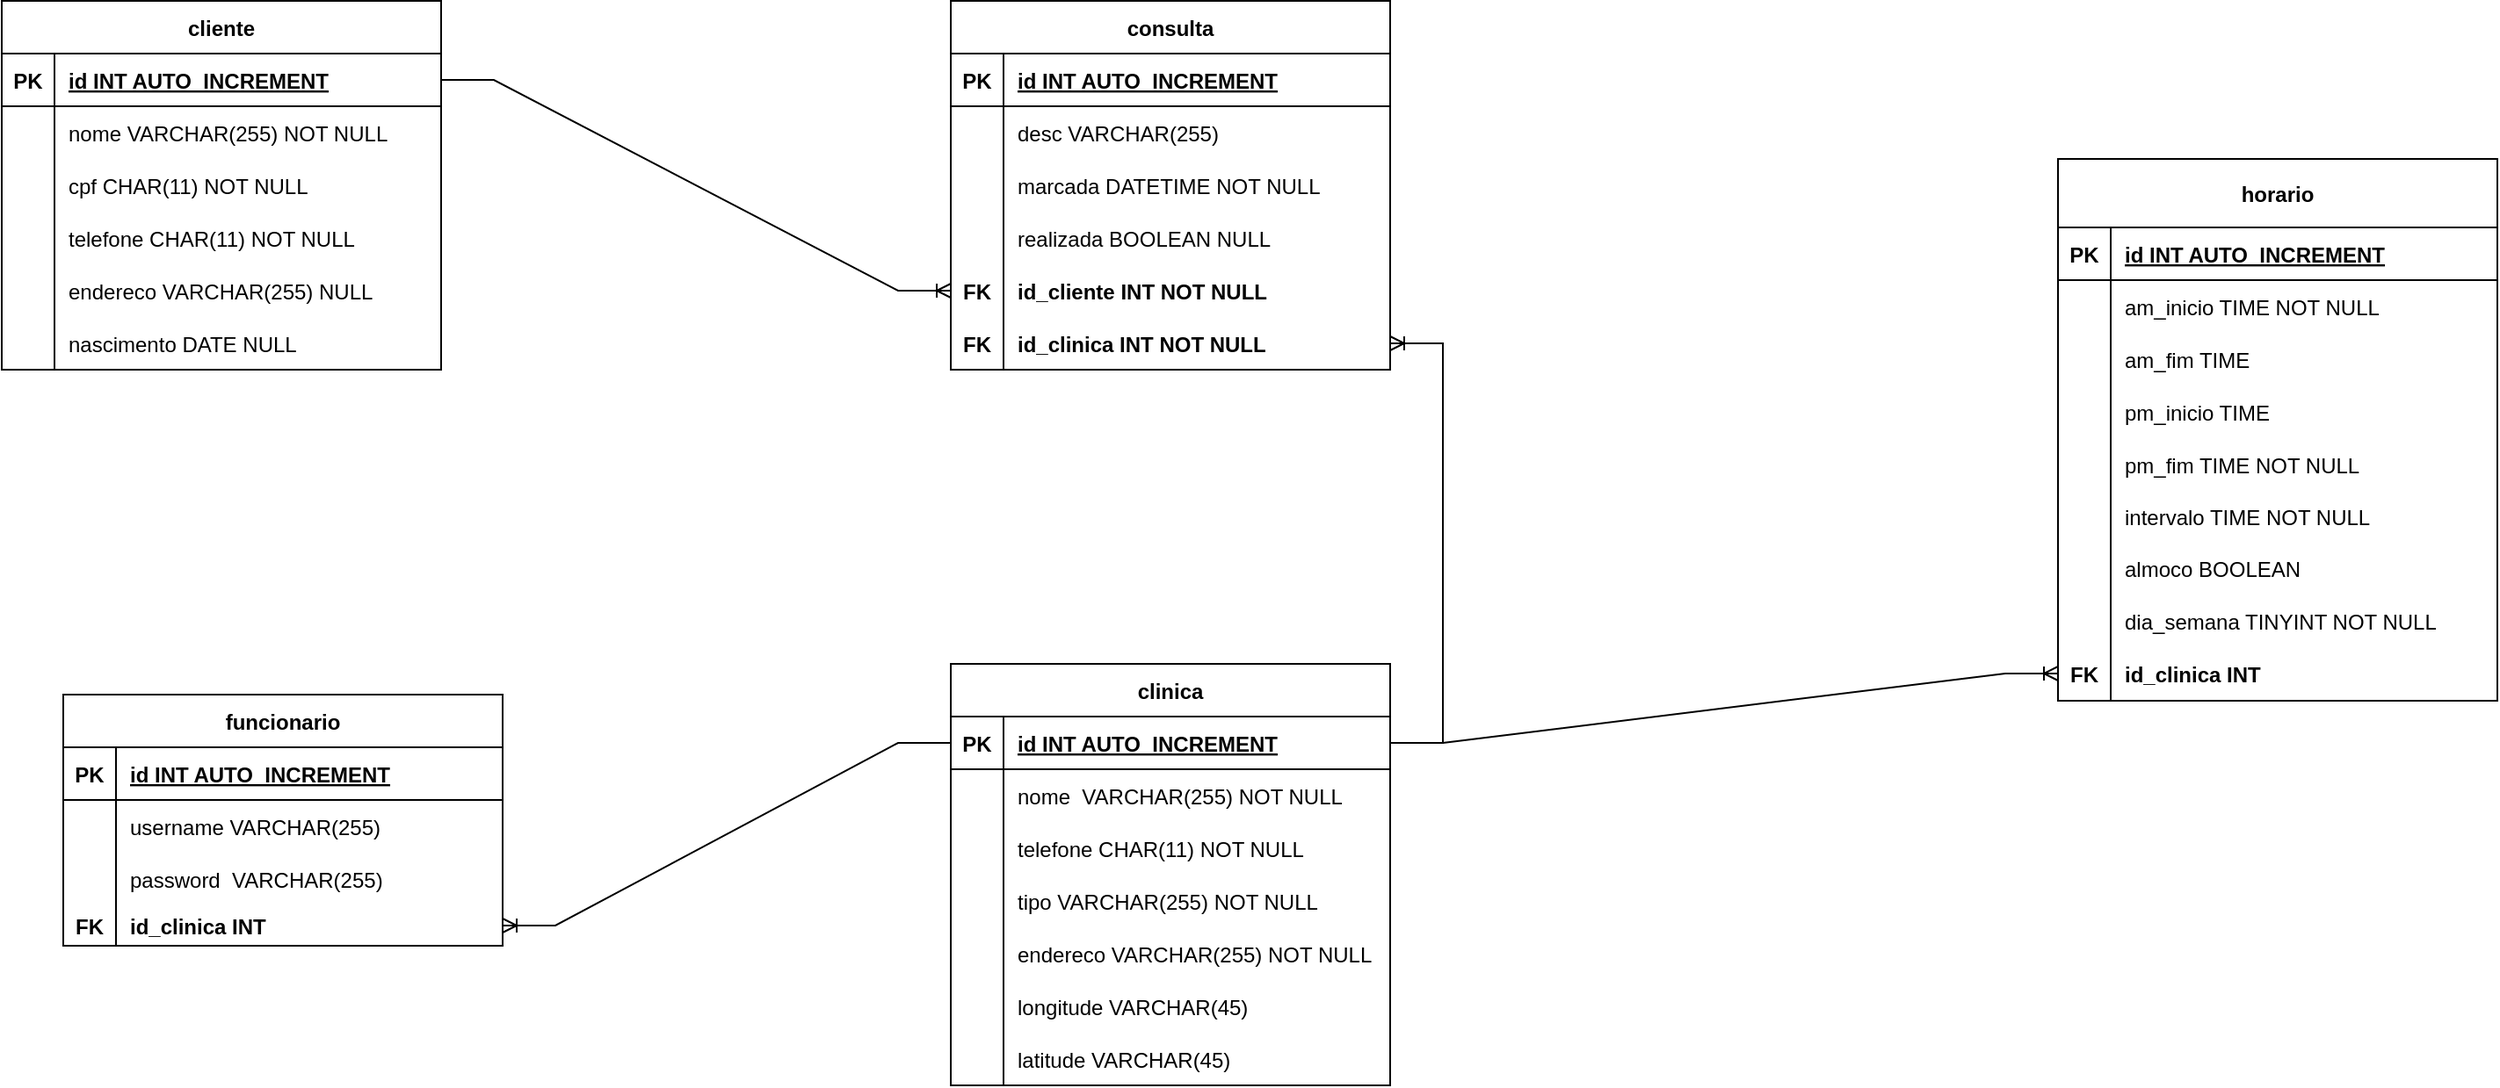 <mxfile version="15.7.0" type="google"><diagram id="R2lEEEUBdFMjLlhIrx00" name="MER"><mxGraphModel dx="868" dy="455" grid="1" gridSize="10" guides="1" tooltips="1" connect="1" arrows="1" fold="1" page="1" pageScale="1" pageWidth="850" pageHeight="1100" math="0" shadow="0" extFonts="Permanent Marker^https://fonts.googleapis.com/css?family=Permanent+Marker"><root><mxCell id="0"/><mxCell id="1" parent="0"/><mxCell id="C-vyLk0tnHw3VtMMgP7b-2" value="consulta" style="shape=table;startSize=30;container=1;collapsible=1;childLayout=tableLayout;fixedRows=1;rowLines=0;fontStyle=1;align=center;resizeLast=1;" parent="1" vertex="1"><mxGeometry x="1270" y="472.5" width="250" height="210" as="geometry"/></mxCell><mxCell id="C-vyLk0tnHw3VtMMgP7b-3" value="" style="shape=partialRectangle;collapsible=0;dropTarget=0;pointerEvents=0;fillColor=none;points=[[0,0.5],[1,0.5]];portConstraint=eastwest;top=0;left=0;right=0;bottom=1;" parent="C-vyLk0tnHw3VtMMgP7b-2" vertex="1"><mxGeometry y="30" width="250" height="30" as="geometry"/></mxCell><mxCell id="C-vyLk0tnHw3VtMMgP7b-4" value="PK" style="shape=partialRectangle;overflow=hidden;connectable=0;fillColor=none;top=0;left=0;bottom=0;right=0;fontStyle=1;" parent="C-vyLk0tnHw3VtMMgP7b-3" vertex="1"><mxGeometry width="30" height="30" as="geometry"><mxRectangle width="30" height="30" as="alternateBounds"/></mxGeometry></mxCell><mxCell id="C-vyLk0tnHw3VtMMgP7b-5" value="id INT AUTO_INCREMENT" style="shape=partialRectangle;overflow=hidden;connectable=0;fillColor=none;top=0;left=0;bottom=0;right=0;align=left;spacingLeft=6;fontStyle=5;" parent="C-vyLk0tnHw3VtMMgP7b-3" vertex="1"><mxGeometry x="30" width="220" height="30" as="geometry"><mxRectangle width="220" height="30" as="alternateBounds"/></mxGeometry></mxCell><mxCell id="Jrg6y_18fhUynGWBu3-9-132" value="" style="shape=partialRectangle;collapsible=0;dropTarget=0;pointerEvents=0;fillColor=none;points=[[0,0.5],[1,0.5]];portConstraint=eastwest;top=0;left=0;right=0;bottom=0;" parent="C-vyLk0tnHw3VtMMgP7b-2" vertex="1"><mxGeometry y="60" width="250" height="30" as="geometry"/></mxCell><mxCell id="Jrg6y_18fhUynGWBu3-9-133" value="" style="shape=partialRectangle;overflow=hidden;connectable=0;fillColor=none;top=0;left=0;bottom=0;right=0;" parent="Jrg6y_18fhUynGWBu3-9-132" vertex="1"><mxGeometry width="30" height="30" as="geometry"><mxRectangle width="30" height="30" as="alternateBounds"/></mxGeometry></mxCell><mxCell id="Jrg6y_18fhUynGWBu3-9-134" value="desc VARCHAR(255)" style="shape=partialRectangle;overflow=hidden;connectable=0;fillColor=none;top=0;left=0;bottom=0;right=0;align=left;spacingLeft=6;" parent="Jrg6y_18fhUynGWBu3-9-132" vertex="1"><mxGeometry x="30" width="220" height="30" as="geometry"><mxRectangle width="220" height="30" as="alternateBounds"/></mxGeometry></mxCell><mxCell id="mAYj806wNg848ZsObqu0-6" value="" style="shape=partialRectangle;collapsible=0;dropTarget=0;pointerEvents=0;fillColor=none;points=[[0,0.5],[1,0.5]];portConstraint=eastwest;top=0;left=0;right=0;bottom=0;" parent="C-vyLk0tnHw3VtMMgP7b-2" vertex="1"><mxGeometry y="90" width="250" height="30" as="geometry"/></mxCell><mxCell id="mAYj806wNg848ZsObqu0-7" value="" style="shape=partialRectangle;overflow=hidden;connectable=0;fillColor=none;top=0;left=0;bottom=0;right=0;" parent="mAYj806wNg848ZsObqu0-6" vertex="1"><mxGeometry width="30" height="30" as="geometry"><mxRectangle width="30" height="30" as="alternateBounds"/></mxGeometry></mxCell><mxCell id="mAYj806wNg848ZsObqu0-8" value="marcada DATETIME NOT NULL" style="shape=partialRectangle;overflow=hidden;connectable=0;fillColor=none;top=0;left=0;bottom=0;right=0;align=left;spacingLeft=6;" parent="mAYj806wNg848ZsObqu0-6" vertex="1"><mxGeometry x="30" width="220" height="30" as="geometry"><mxRectangle width="220" height="30" as="alternateBounds"/></mxGeometry></mxCell><mxCell id="Jrg6y_18fhUynGWBu3-9-147" value="" style="shape=partialRectangle;collapsible=0;dropTarget=0;pointerEvents=0;fillColor=none;points=[[0,0.5],[1,0.5]];portConstraint=eastwest;top=0;left=0;right=0;bottom=0;" parent="C-vyLk0tnHw3VtMMgP7b-2" vertex="1"><mxGeometry y="120" width="250" height="30" as="geometry"/></mxCell><mxCell id="Jrg6y_18fhUynGWBu3-9-148" value="" style="shape=partialRectangle;overflow=hidden;connectable=0;fillColor=none;top=0;left=0;bottom=0;right=0;" parent="Jrg6y_18fhUynGWBu3-9-147" vertex="1"><mxGeometry width="30" height="30" as="geometry"><mxRectangle width="30" height="30" as="alternateBounds"/></mxGeometry></mxCell><mxCell id="Jrg6y_18fhUynGWBu3-9-149" value="realizada BOOLEAN NULL" style="shape=partialRectangle;overflow=hidden;connectable=0;fillColor=none;top=0;left=0;bottom=0;right=0;align=left;spacingLeft=6;" parent="Jrg6y_18fhUynGWBu3-9-147" vertex="1"><mxGeometry x="30" width="220" height="30" as="geometry"><mxRectangle width="220" height="30" as="alternateBounds"/></mxGeometry></mxCell><mxCell id="C-vyLk0tnHw3VtMMgP7b-6" value="" style="shape=partialRectangle;collapsible=0;dropTarget=0;pointerEvents=0;fillColor=none;points=[[0,0.5],[1,0.5]];portConstraint=eastwest;top=0;left=0;right=0;bottom=0;" parent="C-vyLk0tnHw3VtMMgP7b-2" vertex="1"><mxGeometry y="150" width="250" height="30" as="geometry"/></mxCell><mxCell id="C-vyLk0tnHw3VtMMgP7b-7" value="FK" style="shape=partialRectangle;overflow=hidden;connectable=0;fillColor=none;top=0;left=0;bottom=0;right=0;fontStyle=1" parent="C-vyLk0tnHw3VtMMgP7b-6" vertex="1"><mxGeometry width="30" height="30" as="geometry"><mxRectangle width="30" height="30" as="alternateBounds"/></mxGeometry></mxCell><mxCell id="C-vyLk0tnHw3VtMMgP7b-8" value="id_cliente INT NOT NULL    " style="shape=partialRectangle;overflow=hidden;connectable=0;fillColor=none;top=0;left=0;bottom=0;right=0;align=left;spacingLeft=6;fontStyle=1" parent="C-vyLk0tnHw3VtMMgP7b-6" vertex="1"><mxGeometry x="30" width="220" height="30" as="geometry"><mxRectangle width="220" height="30" as="alternateBounds"/></mxGeometry></mxCell><mxCell id="C-vyLk0tnHw3VtMMgP7b-9" value="" style="shape=partialRectangle;collapsible=0;dropTarget=0;pointerEvents=0;fillColor=none;points=[[0,0.5],[1,0.5]];portConstraint=eastwest;top=0;left=0;right=0;bottom=0;" parent="C-vyLk0tnHw3VtMMgP7b-2" vertex="1"><mxGeometry y="180" width="250" height="30" as="geometry"/></mxCell><mxCell id="C-vyLk0tnHw3VtMMgP7b-10" value="FK" style="shape=partialRectangle;overflow=hidden;connectable=0;fillColor=none;top=0;left=0;bottom=0;right=0;fontStyle=1" parent="C-vyLk0tnHw3VtMMgP7b-9" vertex="1"><mxGeometry width="30" height="30" as="geometry"><mxRectangle width="30" height="30" as="alternateBounds"/></mxGeometry></mxCell><mxCell id="C-vyLk0tnHw3VtMMgP7b-11" value="id_clinica INT NOT NULL" style="shape=partialRectangle;overflow=hidden;connectable=0;fillColor=none;top=0;left=0;bottom=0;right=0;align=left;spacingLeft=6;fontStyle=1" parent="C-vyLk0tnHw3VtMMgP7b-9" vertex="1"><mxGeometry x="30" width="220" height="30" as="geometry"><mxRectangle width="220" height="30" as="alternateBounds"/></mxGeometry></mxCell><mxCell id="C-vyLk0tnHw3VtMMgP7b-23" value="cliente" style="shape=table;startSize=30;container=1;collapsible=1;childLayout=tableLayout;fixedRows=1;rowLines=0;fontStyle=1;align=center;resizeLast=1;" parent="1" vertex="1"><mxGeometry x="730" y="472.5" width="250" height="210" as="geometry"><mxRectangle x="750" y="467.5" width="70" height="30" as="alternateBounds"/></mxGeometry></mxCell><mxCell id="C-vyLk0tnHw3VtMMgP7b-24" value="" style="shape=partialRectangle;collapsible=0;dropTarget=0;pointerEvents=0;fillColor=none;points=[[0,0.5],[1,0.5]];portConstraint=eastwest;top=0;left=0;right=0;bottom=1;" parent="C-vyLk0tnHw3VtMMgP7b-23" vertex="1"><mxGeometry y="30" width="250" height="30" as="geometry"/></mxCell><mxCell id="C-vyLk0tnHw3VtMMgP7b-25" value="PK" style="shape=partialRectangle;overflow=hidden;connectable=0;fillColor=none;top=0;left=0;bottom=0;right=0;fontStyle=1;" parent="C-vyLk0tnHw3VtMMgP7b-24" vertex="1"><mxGeometry width="30" height="30" as="geometry"><mxRectangle width="30" height="30" as="alternateBounds"/></mxGeometry></mxCell><mxCell id="C-vyLk0tnHw3VtMMgP7b-26" value="id INT AUTO_INCREMENT" style="shape=partialRectangle;overflow=hidden;connectable=0;fillColor=none;top=0;left=0;bottom=0;right=0;align=left;spacingLeft=6;fontStyle=5;" parent="C-vyLk0tnHw3VtMMgP7b-24" vertex="1"><mxGeometry x="30" width="220" height="30" as="geometry"><mxRectangle width="220" height="30" as="alternateBounds"/></mxGeometry></mxCell><mxCell id="C-vyLk0tnHw3VtMMgP7b-27" value="" style="shape=partialRectangle;collapsible=0;dropTarget=0;pointerEvents=0;fillColor=none;points=[[0,0.5],[1,0.5]];portConstraint=eastwest;top=0;left=0;right=0;bottom=0;" parent="C-vyLk0tnHw3VtMMgP7b-23" vertex="1"><mxGeometry y="60" width="250" height="30" as="geometry"/></mxCell><mxCell id="C-vyLk0tnHw3VtMMgP7b-28" value="" style="shape=partialRectangle;overflow=hidden;connectable=0;fillColor=none;top=0;left=0;bottom=0;right=0;" parent="C-vyLk0tnHw3VtMMgP7b-27" vertex="1"><mxGeometry width="30" height="30" as="geometry"><mxRectangle width="30" height="30" as="alternateBounds"/></mxGeometry></mxCell><mxCell id="C-vyLk0tnHw3VtMMgP7b-29" value="nome VARCHAR(255) NOT NULL" style="shape=partialRectangle;overflow=hidden;connectable=0;fillColor=none;top=0;left=0;bottom=0;right=0;align=left;spacingLeft=6;" parent="C-vyLk0tnHw3VtMMgP7b-27" vertex="1"><mxGeometry x="30" width="220" height="30" as="geometry"><mxRectangle width="220" height="30" as="alternateBounds"/></mxGeometry></mxCell><mxCell id="Jrg6y_18fhUynGWBu3-9-112" value="" style="shape=partialRectangle;collapsible=0;dropTarget=0;pointerEvents=0;fillColor=none;points=[[0,0.5],[1,0.5]];portConstraint=eastwest;top=0;left=0;right=0;bottom=0;" parent="C-vyLk0tnHw3VtMMgP7b-23" vertex="1"><mxGeometry y="90" width="250" height="30" as="geometry"/></mxCell><mxCell id="Jrg6y_18fhUynGWBu3-9-113" value="" style="shape=partialRectangle;overflow=hidden;connectable=0;fillColor=none;top=0;left=0;bottom=0;right=0;" parent="Jrg6y_18fhUynGWBu3-9-112" vertex="1"><mxGeometry width="30" height="30" as="geometry"><mxRectangle width="30" height="30" as="alternateBounds"/></mxGeometry></mxCell><mxCell id="Jrg6y_18fhUynGWBu3-9-114" value="cpf CHAR(11) NOT NULL" style="shape=partialRectangle;overflow=hidden;connectable=0;fillColor=none;top=0;left=0;bottom=0;right=0;align=left;spacingLeft=6;" parent="Jrg6y_18fhUynGWBu3-9-112" vertex="1"><mxGeometry x="30" width="220" height="30" as="geometry"><mxRectangle width="220" height="30" as="alternateBounds"/></mxGeometry></mxCell><mxCell id="Jrg6y_18fhUynGWBu3-9-115" value="" style="shape=partialRectangle;collapsible=0;dropTarget=0;pointerEvents=0;fillColor=none;points=[[0,0.5],[1,0.5]];portConstraint=eastwest;top=0;left=0;right=0;bottom=0;" parent="C-vyLk0tnHw3VtMMgP7b-23" vertex="1"><mxGeometry y="120" width="250" height="30" as="geometry"/></mxCell><mxCell id="Jrg6y_18fhUynGWBu3-9-116" value="" style="shape=partialRectangle;overflow=hidden;connectable=0;fillColor=none;top=0;left=0;bottom=0;right=0;" parent="Jrg6y_18fhUynGWBu3-9-115" vertex="1"><mxGeometry width="30" height="30" as="geometry"><mxRectangle width="30" height="30" as="alternateBounds"/></mxGeometry></mxCell><mxCell id="Jrg6y_18fhUynGWBu3-9-117" value="telefone CHAR(11) NOT NULL" style="shape=partialRectangle;overflow=hidden;connectable=0;fillColor=none;top=0;left=0;bottom=0;right=0;align=left;spacingLeft=6;" parent="Jrg6y_18fhUynGWBu3-9-115" vertex="1"><mxGeometry x="30" width="220" height="30" as="geometry"><mxRectangle width="220" height="30" as="alternateBounds"/></mxGeometry></mxCell><mxCell id="Jrg6y_18fhUynGWBu3-9-141" value="" style="shape=partialRectangle;collapsible=0;dropTarget=0;pointerEvents=0;fillColor=none;points=[[0,0.5],[1,0.5]];portConstraint=eastwest;top=0;left=0;right=0;bottom=0;" parent="C-vyLk0tnHw3VtMMgP7b-23" vertex="1"><mxGeometry y="150" width="250" height="30" as="geometry"/></mxCell><mxCell id="Jrg6y_18fhUynGWBu3-9-142" value="" style="shape=partialRectangle;overflow=hidden;connectable=0;fillColor=none;top=0;left=0;bottom=0;right=0;" parent="Jrg6y_18fhUynGWBu3-9-141" vertex="1"><mxGeometry width="30" height="30" as="geometry"><mxRectangle width="30" height="30" as="alternateBounds"/></mxGeometry></mxCell><mxCell id="Jrg6y_18fhUynGWBu3-9-143" value="endereco VARCHAR(255) NULL" style="shape=partialRectangle;overflow=hidden;connectable=0;fillColor=none;top=0;left=0;bottom=0;right=0;align=left;spacingLeft=6;" parent="Jrg6y_18fhUynGWBu3-9-141" vertex="1"><mxGeometry x="30" width="220" height="30" as="geometry"><mxRectangle width="220" height="30" as="alternateBounds"/></mxGeometry></mxCell><mxCell id="Jrg6y_18fhUynGWBu3-9-172" value="" style="shape=partialRectangle;collapsible=0;dropTarget=0;pointerEvents=0;fillColor=none;points=[[0,0.5],[1,0.5]];portConstraint=eastwest;top=0;left=0;right=0;bottom=0;" parent="C-vyLk0tnHw3VtMMgP7b-23" vertex="1"><mxGeometry y="180" width="250" height="30" as="geometry"/></mxCell><mxCell id="Jrg6y_18fhUynGWBu3-9-173" value="" style="shape=partialRectangle;overflow=hidden;connectable=0;fillColor=none;top=0;left=0;bottom=0;right=0;" parent="Jrg6y_18fhUynGWBu3-9-172" vertex="1"><mxGeometry width="30" height="30" as="geometry"><mxRectangle width="30" height="30" as="alternateBounds"/></mxGeometry></mxCell><mxCell id="Jrg6y_18fhUynGWBu3-9-174" value="nascimento DATE NULL" style="shape=partialRectangle;overflow=hidden;connectable=0;fillColor=none;top=0;left=0;bottom=0;right=0;align=left;spacingLeft=6;" parent="Jrg6y_18fhUynGWBu3-9-172" vertex="1"><mxGeometry x="30" width="220" height="30" as="geometry"><mxRectangle width="220" height="30" as="alternateBounds"/></mxGeometry></mxCell><mxCell id="VEkFqtsYX1iRL0LM-_uy-5" value="clinica" style="shape=table;startSize=30;container=1;collapsible=1;childLayout=tableLayout;fixedRows=1;rowLines=0;fontStyle=1;align=center;resizeLast=1;" parent="1" vertex="1"><mxGeometry x="1270" y="850" width="250" height="240" as="geometry"/></mxCell><mxCell id="VEkFqtsYX1iRL0LM-_uy-6" value="" style="shape=partialRectangle;collapsible=0;dropTarget=0;pointerEvents=0;fillColor=none;points=[[0,0.5],[1,0.5]];portConstraint=eastwest;top=0;left=0;right=0;bottom=1;" parent="VEkFqtsYX1iRL0LM-_uy-5" vertex="1"><mxGeometry y="30" width="250" height="30" as="geometry"/></mxCell><mxCell id="VEkFqtsYX1iRL0LM-_uy-7" value="PK" style="shape=partialRectangle;overflow=hidden;connectable=0;fillColor=none;top=0;left=0;bottom=0;right=0;fontStyle=1;" parent="VEkFqtsYX1iRL0LM-_uy-6" vertex="1"><mxGeometry width="30" height="30" as="geometry"><mxRectangle width="30" height="30" as="alternateBounds"/></mxGeometry></mxCell><mxCell id="VEkFqtsYX1iRL0LM-_uy-8" value="id INT AUTO_INCREMENT" style="shape=partialRectangle;overflow=hidden;connectable=0;fillColor=none;top=0;left=0;bottom=0;right=0;align=left;spacingLeft=6;fontStyle=5;" parent="VEkFqtsYX1iRL0LM-_uy-6" vertex="1"><mxGeometry x="30" width="220" height="30" as="geometry"><mxRectangle width="220" height="30" as="alternateBounds"/></mxGeometry></mxCell><mxCell id="VEkFqtsYX1iRL0LM-_uy-9" value="" style="shape=partialRectangle;collapsible=0;dropTarget=0;pointerEvents=0;fillColor=none;points=[[0,0.5],[1,0.5]];portConstraint=eastwest;top=0;left=0;right=0;bottom=0;" parent="VEkFqtsYX1iRL0LM-_uy-5" vertex="1"><mxGeometry y="60" width="250" height="30" as="geometry"/></mxCell><mxCell id="VEkFqtsYX1iRL0LM-_uy-10" value="" style="shape=partialRectangle;overflow=hidden;connectable=0;fillColor=none;top=0;left=0;bottom=0;right=0;" parent="VEkFqtsYX1iRL0LM-_uy-9" vertex="1"><mxGeometry width="30" height="30" as="geometry"><mxRectangle width="30" height="30" as="alternateBounds"/></mxGeometry></mxCell><mxCell id="VEkFqtsYX1iRL0LM-_uy-11" value="nome  VARCHAR(255) NOT NULL" style="shape=partialRectangle;overflow=hidden;connectable=0;fillColor=none;top=0;left=0;bottom=0;right=0;align=left;spacingLeft=6;" parent="VEkFqtsYX1iRL0LM-_uy-9" vertex="1"><mxGeometry x="30" width="220" height="30" as="geometry"><mxRectangle width="220" height="30" as="alternateBounds"/></mxGeometry></mxCell><mxCell id="VEkFqtsYX1iRL0LM-_uy-12" value="" style="shape=partialRectangle;collapsible=0;dropTarget=0;pointerEvents=0;fillColor=none;points=[[0,0.5],[1,0.5]];portConstraint=eastwest;top=0;left=0;right=0;bottom=0;" parent="VEkFqtsYX1iRL0LM-_uy-5" vertex="1"><mxGeometry y="90" width="250" height="30" as="geometry"/></mxCell><mxCell id="VEkFqtsYX1iRL0LM-_uy-13" value="" style="shape=partialRectangle;overflow=hidden;connectable=0;fillColor=none;top=0;left=0;bottom=0;right=0;" parent="VEkFqtsYX1iRL0LM-_uy-12" vertex="1"><mxGeometry width="30" height="30" as="geometry"><mxRectangle width="30" height="30" as="alternateBounds"/></mxGeometry></mxCell><mxCell id="VEkFqtsYX1iRL0LM-_uy-14" value="telefone CHAR(11) NOT NULL" style="shape=partialRectangle;overflow=hidden;connectable=0;fillColor=none;top=0;left=0;bottom=0;right=0;align=left;spacingLeft=6;" parent="VEkFqtsYX1iRL0LM-_uy-12" vertex="1"><mxGeometry x="30" width="220" height="30" as="geometry"><mxRectangle width="220" height="30" as="alternateBounds"/></mxGeometry></mxCell><mxCell id="Jrg6y_18fhUynGWBu3-9-175" value="" style="shape=partialRectangle;collapsible=0;dropTarget=0;pointerEvents=0;fillColor=none;points=[[0,0.5],[1,0.5]];portConstraint=eastwest;top=0;left=0;right=0;bottom=0;" parent="VEkFqtsYX1iRL0LM-_uy-5" vertex="1"><mxGeometry y="120" width="250" height="30" as="geometry"/></mxCell><mxCell id="Jrg6y_18fhUynGWBu3-9-176" value="" style="shape=partialRectangle;overflow=hidden;connectable=0;fillColor=none;top=0;left=0;bottom=0;right=0;" parent="Jrg6y_18fhUynGWBu3-9-175" vertex="1"><mxGeometry width="30" height="30" as="geometry"><mxRectangle width="30" height="30" as="alternateBounds"/></mxGeometry></mxCell><mxCell id="Jrg6y_18fhUynGWBu3-9-177" value="tipo VARCHAR(255) NOT NULL" style="shape=partialRectangle;overflow=hidden;connectable=0;fillColor=none;top=0;left=0;bottom=0;right=0;align=left;spacingLeft=6;" parent="Jrg6y_18fhUynGWBu3-9-175" vertex="1"><mxGeometry x="30" width="220" height="30" as="geometry"><mxRectangle width="220" height="30" as="alternateBounds"/></mxGeometry></mxCell><mxCell id="Jrg6y_18fhUynGWBu3-9-178" value="" style="shape=partialRectangle;collapsible=0;dropTarget=0;pointerEvents=0;fillColor=none;points=[[0,0.5],[1,0.5]];portConstraint=eastwest;top=0;left=0;right=0;bottom=0;" parent="VEkFqtsYX1iRL0LM-_uy-5" vertex="1"><mxGeometry y="150" width="250" height="30" as="geometry"/></mxCell><mxCell id="Jrg6y_18fhUynGWBu3-9-179" value="" style="shape=partialRectangle;overflow=hidden;connectable=0;fillColor=none;top=0;left=0;bottom=0;right=0;" parent="Jrg6y_18fhUynGWBu3-9-178" vertex="1"><mxGeometry width="30" height="30" as="geometry"><mxRectangle width="30" height="30" as="alternateBounds"/></mxGeometry></mxCell><mxCell id="Jrg6y_18fhUynGWBu3-9-180" value="endereco VARCHAR(255) NOT NULL" style="shape=partialRectangle;overflow=hidden;connectable=0;fillColor=none;top=0;left=0;bottom=0;right=0;align=left;spacingLeft=6;" parent="Jrg6y_18fhUynGWBu3-9-178" vertex="1"><mxGeometry x="30" width="220" height="30" as="geometry"><mxRectangle width="220" height="30" as="alternateBounds"/></mxGeometry></mxCell><mxCell id="Jrg6y_18fhUynGWBu3-9-181" value="" style="shape=partialRectangle;collapsible=0;dropTarget=0;pointerEvents=0;fillColor=none;points=[[0,0.5],[1,0.5]];portConstraint=eastwest;top=0;left=0;right=0;bottom=0;" parent="VEkFqtsYX1iRL0LM-_uy-5" vertex="1"><mxGeometry y="180" width="250" height="30" as="geometry"/></mxCell><mxCell id="Jrg6y_18fhUynGWBu3-9-182" value="" style="shape=partialRectangle;overflow=hidden;connectable=0;fillColor=none;top=0;left=0;bottom=0;right=0;" parent="Jrg6y_18fhUynGWBu3-9-181" vertex="1"><mxGeometry width="30" height="30" as="geometry"><mxRectangle width="30" height="30" as="alternateBounds"/></mxGeometry></mxCell><mxCell id="Jrg6y_18fhUynGWBu3-9-183" value="longitude VARCHAR(45)" style="shape=partialRectangle;overflow=hidden;connectable=0;fillColor=none;top=0;left=0;bottom=0;right=0;align=left;spacingLeft=6;" parent="Jrg6y_18fhUynGWBu3-9-181" vertex="1"><mxGeometry x="30" width="220" height="30" as="geometry"><mxRectangle width="220" height="30" as="alternateBounds"/></mxGeometry></mxCell><mxCell id="Jrg6y_18fhUynGWBu3-9-184" value="" style="shape=partialRectangle;collapsible=0;dropTarget=0;pointerEvents=0;fillColor=none;points=[[0,0.5],[1,0.5]];portConstraint=eastwest;top=0;left=0;right=0;bottom=0;" parent="VEkFqtsYX1iRL0LM-_uy-5" vertex="1"><mxGeometry y="210" width="250" height="30" as="geometry"/></mxCell><mxCell id="Jrg6y_18fhUynGWBu3-9-185" value="" style="shape=partialRectangle;overflow=hidden;connectable=0;fillColor=none;top=0;left=0;bottom=0;right=0;" parent="Jrg6y_18fhUynGWBu3-9-184" vertex="1"><mxGeometry width="30" height="30" as="geometry"><mxRectangle width="30" height="30" as="alternateBounds"/></mxGeometry></mxCell><mxCell id="Jrg6y_18fhUynGWBu3-9-186" value="latitude VARCHAR(45)" style="shape=partialRectangle;overflow=hidden;connectable=0;fillColor=none;top=0;left=0;bottom=0;right=0;align=left;spacingLeft=6;" parent="Jrg6y_18fhUynGWBu3-9-184" vertex="1"><mxGeometry x="30" width="220" height="30" as="geometry"><mxRectangle width="220" height="30" as="alternateBounds"/></mxGeometry></mxCell><mxCell id="mAYj806wNg848ZsObqu0-2" value="horario" style="shape=table;startSize=39;container=1;collapsible=1;childLayout=tableLayout;fixedRows=1;rowLines=0;fontStyle=1;align=center;resizeLast=1;" parent="1" vertex="1"><mxGeometry x="1900" y="562.5" width="250" height="308.5" as="geometry"/></mxCell><mxCell id="mAYj806wNg848ZsObqu0-3" value="" style="shape=partialRectangle;collapsible=0;dropTarget=0;pointerEvents=0;fillColor=none;points=[[0,0.5],[1,0.5]];portConstraint=eastwest;top=0;left=0;right=0;bottom=1;" parent="mAYj806wNg848ZsObqu0-2" vertex="1"><mxGeometry y="39" width="250" height="30" as="geometry"/></mxCell><mxCell id="mAYj806wNg848ZsObqu0-4" value="PK" style="shape=partialRectangle;overflow=hidden;connectable=0;fillColor=none;top=0;left=0;bottom=0;right=0;fontStyle=1;" parent="mAYj806wNg848ZsObqu0-3" vertex="1"><mxGeometry width="30" height="30" as="geometry"><mxRectangle width="30" height="30" as="alternateBounds"/></mxGeometry></mxCell><mxCell id="mAYj806wNg848ZsObqu0-5" value="id INT AUTO_INCREMENT" style="shape=partialRectangle;overflow=hidden;connectable=0;fillColor=none;top=0;left=0;bottom=0;right=0;align=left;spacingLeft=6;fontStyle=5;" parent="mAYj806wNg848ZsObqu0-3" vertex="1"><mxGeometry x="30" width="220" height="30" as="geometry"><mxRectangle width="220" height="30" as="alternateBounds"/></mxGeometry></mxCell><mxCell id="mAYj806wNg848ZsObqu0-9" value="" style="shape=partialRectangle;collapsible=0;dropTarget=0;pointerEvents=0;fillColor=none;points=[[0,0.5],[1,0.5]];portConstraint=eastwest;top=0;left=0;right=0;bottom=0;" parent="mAYj806wNg848ZsObqu0-2" vertex="1"><mxGeometry y="69" width="250" height="30" as="geometry"/></mxCell><mxCell id="mAYj806wNg848ZsObqu0-10" value="" style="shape=partialRectangle;overflow=hidden;connectable=0;fillColor=none;top=0;left=0;bottom=0;right=0;" parent="mAYj806wNg848ZsObqu0-9" vertex="1"><mxGeometry width="30" height="30" as="geometry"><mxRectangle width="30" height="30" as="alternateBounds"/></mxGeometry></mxCell><mxCell id="mAYj806wNg848ZsObqu0-11" value="am_inicio TIME NOT NULL" style="shape=partialRectangle;overflow=hidden;connectable=0;fillColor=none;top=0;left=0;bottom=0;right=0;align=left;spacingLeft=6;" parent="mAYj806wNg848ZsObqu0-9" vertex="1"><mxGeometry x="30" width="220" height="30" as="geometry"><mxRectangle width="220" height="30" as="alternateBounds"/></mxGeometry></mxCell><mxCell id="Jrg6y_18fhUynGWBu3-9-150" value="" style="shape=partialRectangle;collapsible=0;dropTarget=0;pointerEvents=0;fillColor=none;points=[[0,0.5],[1,0.5]];portConstraint=eastwest;top=0;left=0;right=0;bottom=0;" parent="mAYj806wNg848ZsObqu0-2" vertex="1"><mxGeometry y="99" width="250" height="30" as="geometry"/></mxCell><mxCell id="Jrg6y_18fhUynGWBu3-9-151" value="" style="shape=partialRectangle;overflow=hidden;connectable=0;fillColor=none;top=0;left=0;bottom=0;right=0;" parent="Jrg6y_18fhUynGWBu3-9-150" vertex="1"><mxGeometry width="30" height="30" as="geometry"><mxRectangle width="30" height="30" as="alternateBounds"/></mxGeometry></mxCell><mxCell id="Jrg6y_18fhUynGWBu3-9-152" value="am_fim TIME" style="shape=partialRectangle;overflow=hidden;connectable=0;fillColor=none;top=0;left=0;bottom=0;right=0;align=left;spacingLeft=6;" parent="Jrg6y_18fhUynGWBu3-9-150" vertex="1"><mxGeometry x="30" width="220" height="30" as="geometry"><mxRectangle width="220" height="30" as="alternateBounds"/></mxGeometry></mxCell><mxCell id="Jrg6y_18fhUynGWBu3-9-153" value="" style="shape=partialRectangle;collapsible=0;dropTarget=0;pointerEvents=0;fillColor=none;points=[[0,0.5],[1,0.5]];portConstraint=eastwest;top=0;left=0;right=0;bottom=0;" parent="mAYj806wNg848ZsObqu0-2" vertex="1"><mxGeometry y="129" width="250" height="30" as="geometry"/></mxCell><mxCell id="Jrg6y_18fhUynGWBu3-9-154" value="" style="shape=partialRectangle;overflow=hidden;connectable=0;fillColor=none;top=0;left=0;bottom=0;right=0;" parent="Jrg6y_18fhUynGWBu3-9-153" vertex="1"><mxGeometry width="30" height="30" as="geometry"><mxRectangle width="30" height="30" as="alternateBounds"/></mxGeometry></mxCell><mxCell id="Jrg6y_18fhUynGWBu3-9-155" value="pm_inicio TIME" style="shape=partialRectangle;overflow=hidden;connectable=0;fillColor=none;top=0;left=0;bottom=0;right=0;align=left;spacingLeft=6;" parent="Jrg6y_18fhUynGWBu3-9-153" vertex="1"><mxGeometry x="30" width="220" height="30" as="geometry"><mxRectangle width="220" height="30" as="alternateBounds"/></mxGeometry></mxCell><mxCell id="Jrg6y_18fhUynGWBu3-9-156" value="" style="shape=partialRectangle;collapsible=0;dropTarget=0;pointerEvents=0;fillColor=none;points=[[0,0.5],[1,0.5]];portConstraint=eastwest;top=0;left=0;right=0;bottom=0;" parent="mAYj806wNg848ZsObqu0-2" vertex="1"><mxGeometry y="159" width="250" height="30" as="geometry"/></mxCell><mxCell id="Jrg6y_18fhUynGWBu3-9-157" value="" style="shape=partialRectangle;overflow=hidden;connectable=0;fillColor=none;top=0;left=0;bottom=0;right=0;" parent="Jrg6y_18fhUynGWBu3-9-156" vertex="1"><mxGeometry width="30" height="30" as="geometry"><mxRectangle width="30" height="30" as="alternateBounds"/></mxGeometry></mxCell><mxCell id="Jrg6y_18fhUynGWBu3-9-158" value="pm_fim TIME NOT NULL" style="shape=partialRectangle;overflow=hidden;connectable=0;fillColor=none;top=0;left=0;bottom=0;right=0;align=left;spacingLeft=6;" parent="Jrg6y_18fhUynGWBu3-9-156" vertex="1"><mxGeometry x="30" width="220" height="30" as="geometry"><mxRectangle width="220" height="30" as="alternateBounds"/></mxGeometry></mxCell><mxCell id="Jrg6y_18fhUynGWBu3-9-159" value="" style="shape=partialRectangle;collapsible=0;dropTarget=0;pointerEvents=0;fillColor=none;points=[[0,0.5],[1,0.5]];portConstraint=eastwest;top=0;left=0;right=0;bottom=0;" parent="mAYj806wNg848ZsObqu0-2" vertex="1"><mxGeometry y="189" width="250" height="29" as="geometry"/></mxCell><mxCell id="Jrg6y_18fhUynGWBu3-9-160" value="" style="shape=partialRectangle;overflow=hidden;connectable=0;fillColor=none;top=0;left=0;bottom=0;right=0;" parent="Jrg6y_18fhUynGWBu3-9-159" vertex="1"><mxGeometry width="30" height="29" as="geometry"><mxRectangle width="30" height="29" as="alternateBounds"/></mxGeometry></mxCell><mxCell id="Jrg6y_18fhUynGWBu3-9-161" value="intervalo TIME NOT NULL" style="shape=partialRectangle;overflow=hidden;connectable=0;fillColor=none;top=0;left=0;bottom=0;right=0;align=left;spacingLeft=6;" parent="Jrg6y_18fhUynGWBu3-9-159" vertex="1"><mxGeometry x="30" width="220" height="29" as="geometry"><mxRectangle width="220" height="29" as="alternateBounds"/></mxGeometry></mxCell><mxCell id="Jrg6y_18fhUynGWBu3-9-162" value="" style="shape=partialRectangle;collapsible=0;dropTarget=0;pointerEvents=0;fillColor=none;points=[[0,0.5],[1,0.5]];portConstraint=eastwest;top=0;left=0;right=0;bottom=0;" parent="mAYj806wNg848ZsObqu0-2" vertex="1"><mxGeometry y="218" width="250" height="30" as="geometry"/></mxCell><mxCell id="Jrg6y_18fhUynGWBu3-9-163" value="" style="shape=partialRectangle;overflow=hidden;connectable=0;fillColor=none;top=0;left=0;bottom=0;right=0;" parent="Jrg6y_18fhUynGWBu3-9-162" vertex="1"><mxGeometry width="30" height="30" as="geometry"><mxRectangle width="30" height="30" as="alternateBounds"/></mxGeometry></mxCell><mxCell id="Jrg6y_18fhUynGWBu3-9-164" value="almoco BOOLEAN " style="shape=partialRectangle;overflow=hidden;connectable=0;fillColor=none;top=0;left=0;bottom=0;right=0;align=left;spacingLeft=6;" parent="Jrg6y_18fhUynGWBu3-9-162" vertex="1"><mxGeometry x="30" width="220" height="30" as="geometry"><mxRectangle width="220" height="30" as="alternateBounds"/></mxGeometry></mxCell><mxCell id="Jrg6y_18fhUynGWBu3-9-168" value="" style="shape=partialRectangle;collapsible=0;dropTarget=0;pointerEvents=0;fillColor=none;points=[[0,0.5],[1,0.5]];portConstraint=eastwest;top=0;left=0;right=0;bottom=0;" parent="mAYj806wNg848ZsObqu0-2" vertex="1"><mxGeometry y="248" width="250" height="30" as="geometry"/></mxCell><mxCell id="Jrg6y_18fhUynGWBu3-9-169" value="" style="shape=partialRectangle;overflow=hidden;connectable=0;fillColor=none;top=0;left=0;bottom=0;right=0;" parent="Jrg6y_18fhUynGWBu3-9-168" vertex="1"><mxGeometry width="30" height="30" as="geometry"><mxRectangle width="30" height="30" as="alternateBounds"/></mxGeometry></mxCell><mxCell id="Jrg6y_18fhUynGWBu3-9-170" value="dia_semana TINYINT NOT NULL" style="shape=partialRectangle;overflow=hidden;connectable=0;fillColor=none;top=0;left=0;bottom=0;right=0;align=left;spacingLeft=6;" parent="Jrg6y_18fhUynGWBu3-9-168" vertex="1"><mxGeometry x="30" width="220" height="30" as="geometry"><mxRectangle width="220" height="30" as="alternateBounds"/></mxGeometry></mxCell><mxCell id="Jrg6y_18fhUynGWBu3-9-165" value="" style="shape=partialRectangle;collapsible=0;dropTarget=0;pointerEvents=0;fillColor=none;points=[[0,0.5],[1,0.5]];portConstraint=eastwest;top=0;left=0;right=0;bottom=0;" parent="mAYj806wNg848ZsObqu0-2" vertex="1"><mxGeometry y="278" width="250" height="30" as="geometry"/></mxCell><mxCell id="Jrg6y_18fhUynGWBu3-9-166" value="FK" style="shape=partialRectangle;overflow=hidden;connectable=0;fillColor=none;top=0;left=0;bottom=0;right=0;fontStyle=1" parent="Jrg6y_18fhUynGWBu3-9-165" vertex="1"><mxGeometry width="30" height="30" as="geometry"><mxRectangle width="30" height="30" as="alternateBounds"/></mxGeometry></mxCell><mxCell id="Jrg6y_18fhUynGWBu3-9-167" value="id_clinica INT" style="shape=partialRectangle;overflow=hidden;connectable=0;fillColor=none;top=0;left=0;bottom=0;right=0;align=left;spacingLeft=6;fontStyle=1" parent="Jrg6y_18fhUynGWBu3-9-165" vertex="1"><mxGeometry x="30" width="220" height="30" as="geometry"><mxRectangle width="220" height="30" as="alternateBounds"/></mxGeometry></mxCell><mxCell id="VekwWNZWxY_gzkpkL7DP-3" value="" style="shape=partialRectangle;overflow=hidden;connectable=0;fillColor=none;top=0;left=0;bottom=0;right=0;align=left;spacingLeft=6;" parent="1" vertex="1"><mxGeometry x="1700" y="600" width="220" height="30" as="geometry"/></mxCell><mxCell id="Jrg6y_18fhUynGWBu3-9-1" value="funcionario" style="shape=table;startSize=30;container=1;collapsible=1;childLayout=tableLayout;fixedRows=1;rowLines=0;fontStyle=1;align=center;resizeLast=1;" parent="1" vertex="1"><mxGeometry x="765" y="867.5" width="250" height="143" as="geometry"/></mxCell><mxCell id="Jrg6y_18fhUynGWBu3-9-2" value="" style="shape=partialRectangle;collapsible=0;dropTarget=0;pointerEvents=0;fillColor=none;points=[[0,0.5],[1,0.5]];portConstraint=eastwest;top=0;left=0;right=0;bottom=1;" parent="Jrg6y_18fhUynGWBu3-9-1" vertex="1"><mxGeometry y="30" width="250" height="30" as="geometry"/></mxCell><mxCell id="Jrg6y_18fhUynGWBu3-9-3" value="PK" style="shape=partialRectangle;overflow=hidden;connectable=0;fillColor=none;top=0;left=0;bottom=0;right=0;fontStyle=1;" parent="Jrg6y_18fhUynGWBu3-9-2" vertex="1"><mxGeometry width="30" height="30" as="geometry"><mxRectangle width="30" height="30" as="alternateBounds"/></mxGeometry></mxCell><mxCell id="Jrg6y_18fhUynGWBu3-9-4" value="id INT AUTO_INCREMENT" style="shape=partialRectangle;overflow=hidden;connectable=0;fillColor=none;top=0;left=0;bottom=0;right=0;align=left;spacingLeft=6;fontStyle=5;" parent="Jrg6y_18fhUynGWBu3-9-2" vertex="1"><mxGeometry x="30" width="220" height="30" as="geometry"><mxRectangle width="220" height="30" as="alternateBounds"/></mxGeometry></mxCell><mxCell id="Jrg6y_18fhUynGWBu3-9-5" value="" style="shape=partialRectangle;collapsible=0;dropTarget=0;pointerEvents=0;fillColor=none;points=[[0,0.5],[1,0.5]];portConstraint=eastwest;top=0;left=0;right=0;bottom=0;" parent="Jrg6y_18fhUynGWBu3-9-1" vertex="1"><mxGeometry y="60" width="250" height="30" as="geometry"/></mxCell><mxCell id="Jrg6y_18fhUynGWBu3-9-6" value="" style="shape=partialRectangle;overflow=hidden;connectable=0;fillColor=none;top=0;left=0;bottom=0;right=0;" parent="Jrg6y_18fhUynGWBu3-9-5" vertex="1"><mxGeometry width="30" height="30" as="geometry"><mxRectangle width="30" height="30" as="alternateBounds"/></mxGeometry></mxCell><mxCell id="Jrg6y_18fhUynGWBu3-9-7" value="username VARCHAR(255)" style="shape=partialRectangle;overflow=hidden;connectable=0;fillColor=none;top=0;left=0;bottom=0;right=0;align=left;spacingLeft=6;" parent="Jrg6y_18fhUynGWBu3-9-5" vertex="1"><mxGeometry x="30" width="220" height="30" as="geometry"><mxRectangle width="220" height="30" as="alternateBounds"/></mxGeometry></mxCell><mxCell id="Jrg6y_18fhUynGWBu3-9-8" value="" style="shape=partialRectangle;collapsible=0;dropTarget=0;pointerEvents=0;fillColor=none;points=[[0,0.5],[1,0.5]];portConstraint=eastwest;top=0;left=0;right=0;bottom=0;" parent="Jrg6y_18fhUynGWBu3-9-1" vertex="1"><mxGeometry y="90" width="250" height="30" as="geometry"/></mxCell><mxCell id="Jrg6y_18fhUynGWBu3-9-9" value="" style="shape=partialRectangle;overflow=hidden;connectable=0;fillColor=none;top=0;left=0;bottom=0;right=0;" parent="Jrg6y_18fhUynGWBu3-9-8" vertex="1"><mxGeometry width="30" height="30" as="geometry"><mxRectangle width="30" height="30" as="alternateBounds"/></mxGeometry></mxCell><mxCell id="Jrg6y_18fhUynGWBu3-9-10" value="password  VARCHAR(255)" style="shape=partialRectangle;overflow=hidden;connectable=0;fillColor=none;top=0;left=0;bottom=0;right=0;align=left;spacingLeft=6;" parent="Jrg6y_18fhUynGWBu3-9-8" vertex="1"><mxGeometry x="30" width="220" height="30" as="geometry"><mxRectangle width="220" height="30" as="alternateBounds"/></mxGeometry></mxCell><mxCell id="Jrg6y_18fhUynGWBu3-9-136" value="" style="shape=partialRectangle;collapsible=0;dropTarget=0;pointerEvents=0;fillColor=none;points=[[0,0.5],[1,0.5]];portConstraint=eastwest;top=0;left=0;right=0;bottom=0;fontStyle=0" parent="Jrg6y_18fhUynGWBu3-9-1" vertex="1"><mxGeometry y="120" width="250" height="23" as="geometry"/></mxCell><mxCell id="Jrg6y_18fhUynGWBu3-9-137" value="FK" style="shape=partialRectangle;overflow=hidden;connectable=0;fillColor=none;top=0;left=0;bottom=0;right=0;fontStyle=1" parent="Jrg6y_18fhUynGWBu3-9-136" vertex="1"><mxGeometry width="30" height="23" as="geometry"><mxRectangle width="30" height="23" as="alternateBounds"/></mxGeometry></mxCell><mxCell id="Jrg6y_18fhUynGWBu3-9-138" value="id_clinica INT" style="shape=partialRectangle;overflow=hidden;connectable=0;fillColor=none;top=0;left=0;bottom=0;right=0;align=left;spacingLeft=6;fontStyle=1" parent="Jrg6y_18fhUynGWBu3-9-136" vertex="1"><mxGeometry x="30" width="220" height="23" as="geometry"><mxRectangle width="220" height="23" as="alternateBounds"/></mxGeometry></mxCell><mxCell id="Jrg6y_18fhUynGWBu3-9-131" value="" style="edgeStyle=entityRelationEdgeStyle;fontSize=12;html=1;endArrow=ERoneToMany;rounded=0;exitX=1;exitY=0.5;exitDx=0;exitDy=0;entryX=0;entryY=0.5;entryDx=0;entryDy=0;" parent="1" source="C-vyLk0tnHw3VtMMgP7b-24" target="C-vyLk0tnHw3VtMMgP7b-6" edge="1"><mxGeometry width="100" height="100" relative="1" as="geometry"><mxPoint x="1070" y="700" as="sourcePoint"/><mxPoint x="1170" y="600" as="targetPoint"/></mxGeometry></mxCell><mxCell id="Jrg6y_18fhUynGWBu3-9-135" value="" style="edgeStyle=entityRelationEdgeStyle;fontSize=12;html=1;endArrow=ERoneToMany;rounded=0;entryX=1;entryY=0.5;entryDx=0;entryDy=0;exitX=1;exitY=0.5;exitDx=0;exitDy=0;" parent="1" source="VEkFqtsYX1iRL0LM-_uy-6" target="C-vyLk0tnHw3VtMMgP7b-9" edge="1"><mxGeometry width="100" height="100" relative="1" as="geometry"><mxPoint x="1150" y="800" as="sourcePoint"/><mxPoint x="1280" y="557.5" as="targetPoint"/></mxGeometry></mxCell><mxCell id="Jrg6y_18fhUynGWBu3-9-139" value="" style="edgeStyle=entityRelationEdgeStyle;fontSize=12;html=1;endArrow=ERoneToMany;rounded=0;exitX=0;exitY=0.5;exitDx=0;exitDy=0;entryX=1;entryY=0.5;entryDx=0;entryDy=0;" parent="1" source="VEkFqtsYX1iRL0LM-_uy-6" target="Jrg6y_18fhUynGWBu3-9-136" edge="1"><mxGeometry width="100" height="100" relative="1" as="geometry"><mxPoint x="990" y="546.25" as="sourcePoint"/><mxPoint x="1290" y="567.5" as="targetPoint"/></mxGeometry></mxCell><mxCell id="Jrg6y_18fhUynGWBu3-9-171" value="" style="edgeStyle=entityRelationEdgeStyle;fontSize=12;html=1;endArrow=ERoneToMany;rounded=0;entryX=0;entryY=0.5;entryDx=0;entryDy=0;exitX=1;exitY=0.5;exitDx=0;exitDy=0;" parent="1" source="VEkFqtsYX1iRL0LM-_uy-6" target="Jrg6y_18fhUynGWBu3-9-165" edge="1"><mxGeometry width="100" height="100" relative="1" as="geometry"><mxPoint x="1520" y="918" as="sourcePoint"/><mxPoint x="1800" y="900" as="targetPoint"/></mxGeometry></mxCell></root></mxGraphModel></diagram></mxfile>